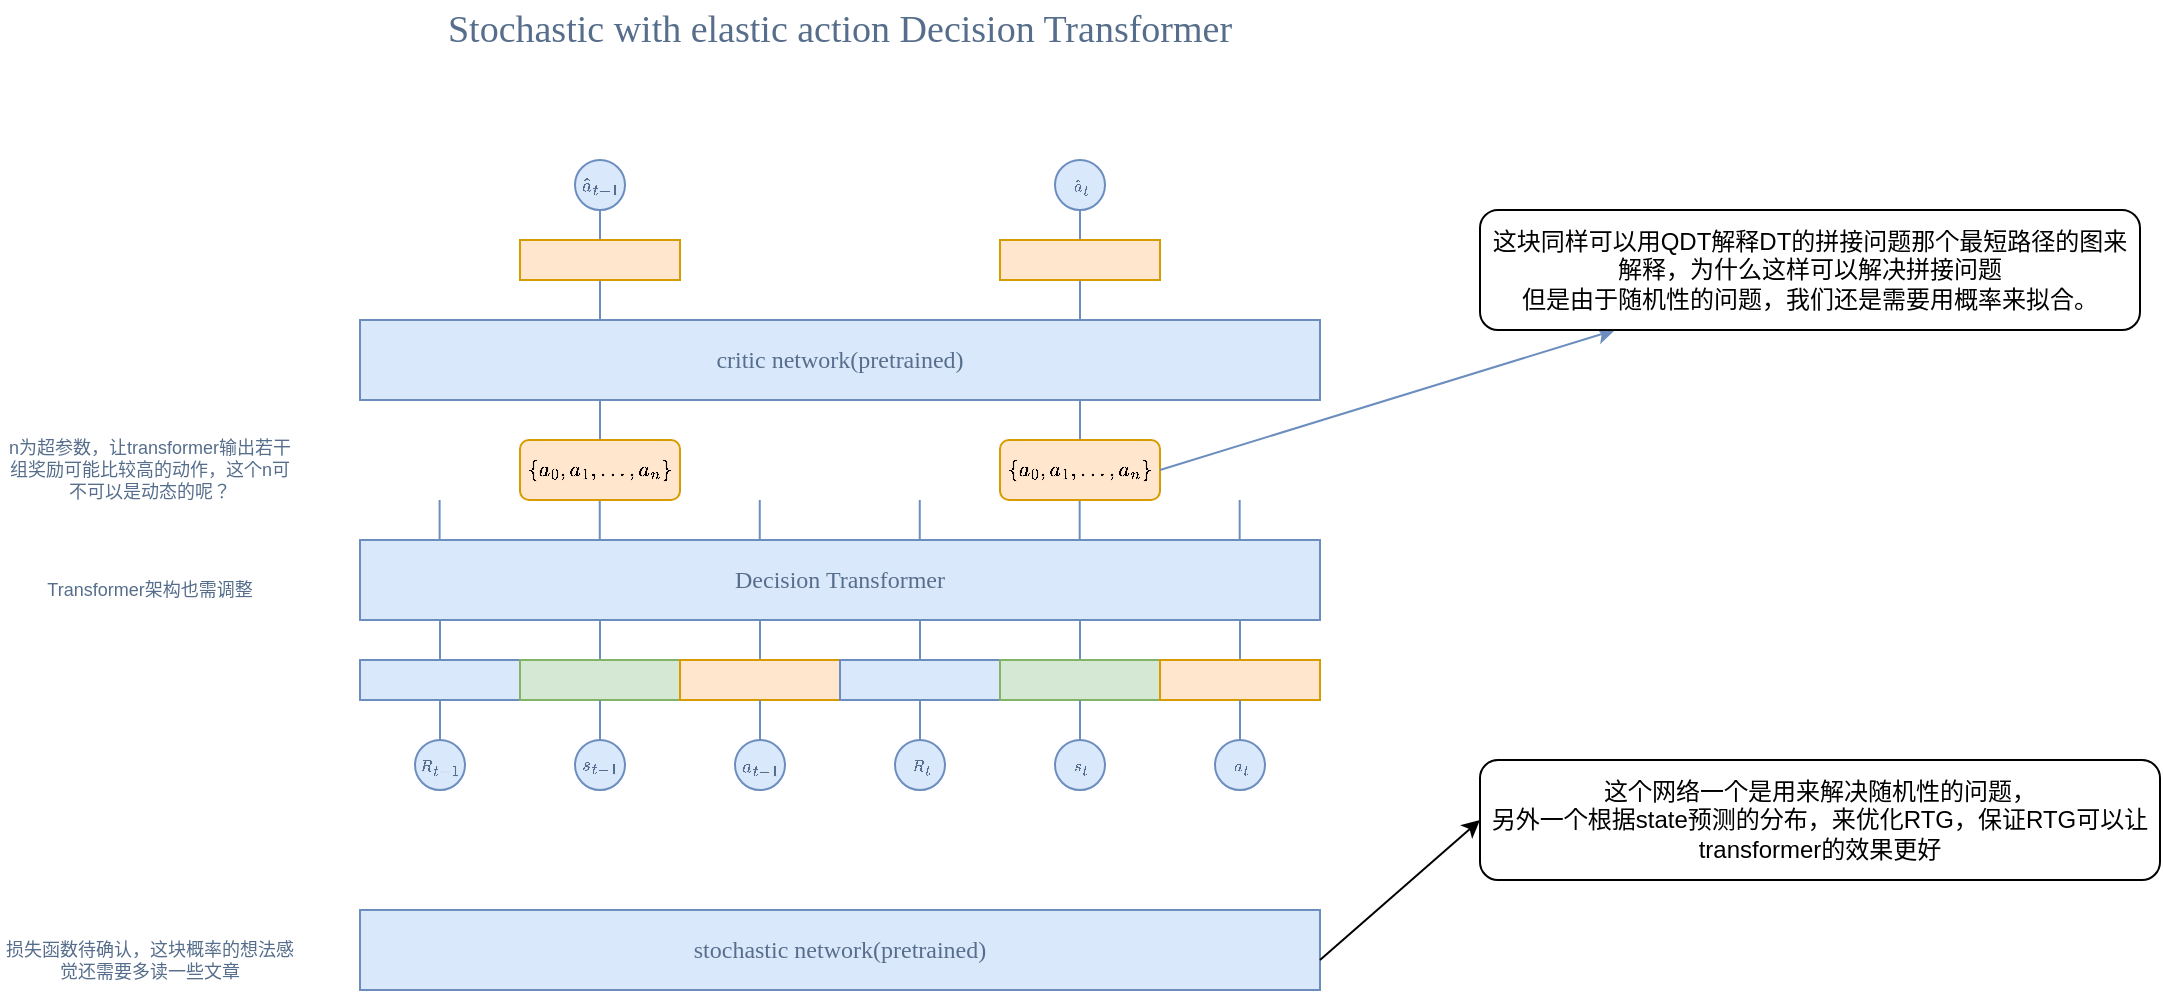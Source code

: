 <mxfile version="24.4.4" type="github">
  <diagram name="第 1 页" id="aqMNl-bvQ39ERQNsg_rg">
    <mxGraphModel dx="1449" dy="466" grid="1" gridSize="10" guides="1" tooltips="1" connect="1" arrows="1" fold="1" page="1" pageScale="1" pageWidth="827" pageHeight="1169" math="1" shadow="0">
      <root>
        <mxCell id="0" />
        <mxCell id="1" parent="0" />
        <mxCell id="5GAEW1r81nBdfO-N4fRW-1" value="Decision Transformer" style="rounded=0;whiteSpace=wrap;html=1;fillColor=#dae8fc;strokeColor=#6c8ebf;fontFamily=Tahoma;fontStyle=0;fontColor=#566E8B;" vertex="1" parent="1">
          <mxGeometry x="160" y="400" width="480" height="40" as="geometry" />
        </mxCell>
        <mxCell id="5GAEW1r81nBdfO-N4fRW-24" style="edgeStyle=orthogonalEdgeStyle;rounded=0;orthogonalLoop=1;jettySize=auto;html=1;exitX=0.5;exitY=0;exitDx=0;exitDy=0;endArrow=none;endFill=0;fillColor=#dae8fc;strokeColor=#6c8ebf;" edge="1" parent="1" source="5GAEW1r81nBdfO-N4fRW-2">
          <mxGeometry relative="1" as="geometry">
            <mxPoint x="200" y="440" as="targetPoint" />
          </mxGeometry>
        </mxCell>
        <mxCell id="5GAEW1r81nBdfO-N4fRW-2" value="" style="rounded=0;whiteSpace=wrap;html=1;fillColor=#dae8fc;strokeColor=#6c8ebf;" vertex="1" parent="1">
          <mxGeometry x="160" y="460" width="80" height="20" as="geometry" />
        </mxCell>
        <mxCell id="5GAEW1r81nBdfO-N4fRW-17" style="edgeStyle=orthogonalEdgeStyle;rounded=0;orthogonalLoop=1;jettySize=auto;html=1;exitX=0.5;exitY=0;exitDx=0;exitDy=0;entryX=0.25;entryY=1;entryDx=0;entryDy=0;endArrow=none;endFill=0;fillColor=#dae8fc;strokeColor=#6c8ebf;" edge="1" parent="1" source="5GAEW1r81nBdfO-N4fRW-3" target="5GAEW1r81nBdfO-N4fRW-1">
          <mxGeometry relative="1" as="geometry" />
        </mxCell>
        <mxCell id="5GAEW1r81nBdfO-N4fRW-3" value="" style="rounded=0;whiteSpace=wrap;html=1;fillColor=#d5e8d4;strokeColor=#82b366;" vertex="1" parent="1">
          <mxGeometry x="240" y="460" width="80" height="20" as="geometry" />
        </mxCell>
        <mxCell id="5GAEW1r81nBdfO-N4fRW-18" style="edgeStyle=orthogonalEdgeStyle;rounded=0;orthogonalLoop=1;jettySize=auto;html=1;exitX=0.5;exitY=0;exitDx=0;exitDy=0;endArrow=none;endFill=0;fillColor=#dae8fc;strokeColor=#6c8ebf;" edge="1" parent="1" source="5GAEW1r81nBdfO-N4fRW-4">
          <mxGeometry relative="1" as="geometry">
            <mxPoint x="360" y="440" as="targetPoint" />
          </mxGeometry>
        </mxCell>
        <mxCell id="5GAEW1r81nBdfO-N4fRW-4" value="" style="rounded=0;whiteSpace=wrap;html=1;fillColor=#ffe6cc;strokeColor=#d79b00;" vertex="1" parent="1">
          <mxGeometry x="320" y="460" width="80" height="20" as="geometry" />
        </mxCell>
        <mxCell id="5GAEW1r81nBdfO-N4fRW-19" style="edgeStyle=orthogonalEdgeStyle;rounded=0;orthogonalLoop=1;jettySize=auto;html=1;exitX=0.5;exitY=0;exitDx=0;exitDy=0;endArrow=none;endFill=0;fillColor=#dae8fc;strokeColor=#6c8ebf;" edge="1" parent="1" source="5GAEW1r81nBdfO-N4fRW-5">
          <mxGeometry relative="1" as="geometry">
            <mxPoint x="440" y="440" as="targetPoint" />
          </mxGeometry>
        </mxCell>
        <mxCell id="5GAEW1r81nBdfO-N4fRW-5" value="" style="rounded=0;whiteSpace=wrap;html=1;fillColor=#dae8fc;strokeColor=#6c8ebf;" vertex="1" parent="1">
          <mxGeometry x="400" y="460" width="80" height="20" as="geometry" />
        </mxCell>
        <mxCell id="5GAEW1r81nBdfO-N4fRW-20" style="edgeStyle=orthogonalEdgeStyle;rounded=0;orthogonalLoop=1;jettySize=auto;html=1;exitX=0.5;exitY=0;exitDx=0;exitDy=0;entryX=0.75;entryY=1;entryDx=0;entryDy=0;endArrow=none;endFill=0;fillColor=#dae8fc;strokeColor=#6c8ebf;" edge="1" parent="1" source="5GAEW1r81nBdfO-N4fRW-6" target="5GAEW1r81nBdfO-N4fRW-1">
          <mxGeometry relative="1" as="geometry" />
        </mxCell>
        <mxCell id="5GAEW1r81nBdfO-N4fRW-6" value="" style="rounded=0;whiteSpace=wrap;html=1;fillColor=#d5e8d4;strokeColor=#82b366;" vertex="1" parent="1">
          <mxGeometry x="480" y="460" width="80" height="20" as="geometry" />
        </mxCell>
        <mxCell id="5GAEW1r81nBdfO-N4fRW-21" style="edgeStyle=orthogonalEdgeStyle;rounded=0;orthogonalLoop=1;jettySize=auto;html=1;exitX=0.5;exitY=0;exitDx=0;exitDy=0;endArrow=none;endFill=0;fillColor=#dae8fc;strokeColor=#6c8ebf;" edge="1" parent="1" source="5GAEW1r81nBdfO-N4fRW-7">
          <mxGeometry relative="1" as="geometry">
            <mxPoint x="600" y="440" as="targetPoint" />
          </mxGeometry>
        </mxCell>
        <mxCell id="5GAEW1r81nBdfO-N4fRW-7" value="" style="rounded=0;whiteSpace=wrap;html=1;fillColor=#ffe6cc;strokeColor=#d79b00;" vertex="1" parent="1">
          <mxGeometry x="560" y="460" width="80" height="20" as="geometry" />
        </mxCell>
        <mxCell id="5GAEW1r81nBdfO-N4fRW-25" style="edgeStyle=orthogonalEdgeStyle;rounded=0;orthogonalLoop=1;jettySize=auto;html=1;exitX=0.5;exitY=0;exitDx=0;exitDy=0;entryX=0.5;entryY=1;entryDx=0;entryDy=0;endArrow=none;endFill=0;fillColor=#dae8fc;strokeColor=#6c8ebf;" edge="1" parent="1" source="5GAEW1r81nBdfO-N4fRW-22" target="5GAEW1r81nBdfO-N4fRW-2">
          <mxGeometry relative="1" as="geometry" />
        </mxCell>
        <mxCell id="5GAEW1r81nBdfO-N4fRW-22" value="$$R_{t-1}$$" style="ellipse;whiteSpace=wrap;html=1;aspect=fixed;fillColor=#dae8fc;strokeColor=#6c8ebf;fontSize=8;fontFamily=Tahoma;fontColor=#566E8B;" vertex="1" parent="1">
          <mxGeometry x="187.5" y="500" width="25" height="25" as="geometry" />
        </mxCell>
        <mxCell id="5GAEW1r81nBdfO-N4fRW-31" style="edgeStyle=orthogonalEdgeStyle;rounded=0;orthogonalLoop=1;jettySize=auto;html=1;exitX=0.5;exitY=0;exitDx=0;exitDy=0;entryX=0.5;entryY=1;entryDx=0;entryDy=0;endArrow=none;endFill=0;fillColor=#dae8fc;strokeColor=#6c8ebf;" edge="1" parent="1" source="5GAEW1r81nBdfO-N4fRW-26" target="5GAEW1r81nBdfO-N4fRW-3">
          <mxGeometry relative="1" as="geometry" />
        </mxCell>
        <mxCell id="5GAEW1r81nBdfO-N4fRW-26" value="$$s_{t-1}$$" style="ellipse;whiteSpace=wrap;html=1;aspect=fixed;fillColor=#dae8fc;strokeColor=#6c8ebf;fontSize=8;fontColor=#566E8B;" vertex="1" parent="1">
          <mxGeometry x="267.5" y="500" width="25" height="25" as="geometry" />
        </mxCell>
        <mxCell id="5GAEW1r81nBdfO-N4fRW-32" style="edgeStyle=orthogonalEdgeStyle;rounded=0;orthogonalLoop=1;jettySize=auto;html=1;exitX=0.5;exitY=0;exitDx=0;exitDy=0;entryX=0.5;entryY=1;entryDx=0;entryDy=0;endArrow=none;endFill=0;fillColor=#dae8fc;strokeColor=#6c8ebf;" edge="1" parent="1" source="5GAEW1r81nBdfO-N4fRW-27" target="5GAEW1r81nBdfO-N4fRW-4">
          <mxGeometry relative="1" as="geometry" />
        </mxCell>
        <mxCell id="5GAEW1r81nBdfO-N4fRW-27" value="$$a_{t-1}$$" style="ellipse;whiteSpace=wrap;html=1;aspect=fixed;fillColor=#dae8fc;strokeColor=#6c8ebf;fontSize=8;fontColor=#566E8B;" vertex="1" parent="1">
          <mxGeometry x="347.5" y="500" width="25" height="25" as="geometry" />
        </mxCell>
        <mxCell id="5GAEW1r81nBdfO-N4fRW-33" style="edgeStyle=orthogonalEdgeStyle;rounded=0;orthogonalLoop=1;jettySize=auto;html=1;exitX=0.5;exitY=0;exitDx=0;exitDy=0;entryX=0.5;entryY=1;entryDx=0;entryDy=0;fillColor=#dae8fc;strokeColor=#6c8ebf;endArrow=none;endFill=0;" edge="1" parent="1" source="5GAEW1r81nBdfO-N4fRW-28" target="5GAEW1r81nBdfO-N4fRW-5">
          <mxGeometry relative="1" as="geometry" />
        </mxCell>
        <mxCell id="5GAEW1r81nBdfO-N4fRW-28" value="&lt;span style=&quot;font-family: Tahoma;&quot;&gt;$$R_{t}$$&lt;/span&gt;" style="ellipse;whiteSpace=wrap;html=1;aspect=fixed;fillColor=#dae8fc;strokeColor=#6c8ebf;fontSize=8;fontColor=#566E8B;" vertex="1" parent="1">
          <mxGeometry x="427.5" y="500" width="25" height="25" as="geometry" />
        </mxCell>
        <mxCell id="5GAEW1r81nBdfO-N4fRW-34" style="edgeStyle=orthogonalEdgeStyle;rounded=0;orthogonalLoop=1;jettySize=auto;html=1;exitX=0.5;exitY=0;exitDx=0;exitDy=0;entryX=0.5;entryY=1;entryDx=0;entryDy=0;endArrow=none;endFill=0;fillColor=#dae8fc;strokeColor=#6c8ebf;" edge="1" parent="1" source="5GAEW1r81nBdfO-N4fRW-29" target="5GAEW1r81nBdfO-N4fRW-6">
          <mxGeometry relative="1" as="geometry" />
        </mxCell>
        <mxCell id="5GAEW1r81nBdfO-N4fRW-29" value="&lt;span style=&quot;font-family: Tahoma;&quot;&gt;$$s_{t}$$&lt;/span&gt;" style="ellipse;whiteSpace=wrap;html=1;aspect=fixed;fillColor=#dae8fc;strokeColor=#6c8ebf;fontSize=8;fontColor=#566E8B;" vertex="1" parent="1">
          <mxGeometry x="507.5" y="500" width="25" height="25" as="geometry" />
        </mxCell>
        <mxCell id="5GAEW1r81nBdfO-N4fRW-35" style="edgeStyle=orthogonalEdgeStyle;rounded=0;orthogonalLoop=1;jettySize=auto;html=1;exitX=0.5;exitY=0;exitDx=0;exitDy=0;entryX=0.5;entryY=1;entryDx=0;entryDy=0;endArrow=none;endFill=0;fillColor=#dae8fc;strokeColor=#6c8ebf;" edge="1" parent="1" source="5GAEW1r81nBdfO-N4fRW-30" target="5GAEW1r81nBdfO-N4fRW-7">
          <mxGeometry relative="1" as="geometry" />
        </mxCell>
        <mxCell id="5GAEW1r81nBdfO-N4fRW-30" value="&lt;span style=&quot;font-family: Tahoma;&quot;&gt;$$a_{t}$$&lt;/span&gt;" style="ellipse;whiteSpace=wrap;html=1;aspect=fixed;fillColor=#dae8fc;strokeColor=#6c8ebf;fontSize=8;fontColor=#566E8B;" vertex="1" parent="1">
          <mxGeometry x="587.5" y="500" width="25" height="25" as="geometry" />
        </mxCell>
        <mxCell id="5GAEW1r81nBdfO-N4fRW-36" style="edgeStyle=orthogonalEdgeStyle;rounded=0;orthogonalLoop=1;jettySize=auto;html=1;exitX=0.5;exitY=0;exitDx=0;exitDy=0;endArrow=none;endFill=0;fillColor=#dae8fc;strokeColor=#6c8ebf;" edge="1" parent="1">
          <mxGeometry relative="1" as="geometry">
            <mxPoint x="199.8" y="380" as="targetPoint" />
            <mxPoint x="199.8" y="400" as="sourcePoint" />
          </mxGeometry>
        </mxCell>
        <mxCell id="5GAEW1r81nBdfO-N4fRW-37" style="edgeStyle=orthogonalEdgeStyle;rounded=0;orthogonalLoop=1;jettySize=auto;html=1;exitX=0.5;exitY=0;exitDx=0;exitDy=0;endArrow=none;endFill=0;fillColor=#dae8fc;strokeColor=#6c8ebf;" edge="1" parent="1">
          <mxGeometry relative="1" as="geometry">
            <mxPoint x="519.83" y="380" as="targetPoint" />
            <mxPoint x="519.83" y="400" as="sourcePoint" />
          </mxGeometry>
        </mxCell>
        <mxCell id="5GAEW1r81nBdfO-N4fRW-38" style="edgeStyle=orthogonalEdgeStyle;rounded=0;orthogonalLoop=1;jettySize=auto;html=1;exitX=0.5;exitY=0;exitDx=0;exitDy=0;endArrow=none;endFill=0;fillColor=#dae8fc;strokeColor=#6c8ebf;" edge="1" parent="1">
          <mxGeometry relative="1" as="geometry">
            <mxPoint x="279.88" y="380" as="targetPoint" />
            <mxPoint x="279.88" y="400" as="sourcePoint" />
          </mxGeometry>
        </mxCell>
        <mxCell id="5GAEW1r81nBdfO-N4fRW-41" style="edgeStyle=orthogonalEdgeStyle;rounded=0;orthogonalLoop=1;jettySize=auto;html=1;exitX=0.5;exitY=0;exitDx=0;exitDy=0;endArrow=none;endFill=0;fillColor=#dae8fc;strokeColor=#6c8ebf;" edge="1" parent="1">
          <mxGeometry relative="1" as="geometry">
            <mxPoint x="599.83" y="380" as="targetPoint" />
            <mxPoint x="599.83" y="400" as="sourcePoint" />
          </mxGeometry>
        </mxCell>
        <mxCell id="5GAEW1r81nBdfO-N4fRW-42" style="edgeStyle=orthogonalEdgeStyle;rounded=0;orthogonalLoop=1;jettySize=auto;html=1;exitX=0.5;exitY=0;exitDx=0;exitDy=0;endArrow=none;endFill=0;fillColor=#dae8fc;strokeColor=#6c8ebf;" edge="1" parent="1">
          <mxGeometry relative="1" as="geometry">
            <mxPoint x="359.88" y="380" as="targetPoint" />
            <mxPoint x="359.88" y="400" as="sourcePoint" />
          </mxGeometry>
        </mxCell>
        <mxCell id="5GAEW1r81nBdfO-N4fRW-44" style="edgeStyle=orthogonalEdgeStyle;rounded=0;orthogonalLoop=1;jettySize=auto;html=1;exitX=0.5;exitY=0;exitDx=0;exitDy=0;endArrow=none;endFill=0;fillColor=#dae8fc;strokeColor=#6c8ebf;" edge="1" parent="1">
          <mxGeometry relative="1" as="geometry">
            <mxPoint x="439.88" y="380" as="targetPoint" />
            <mxPoint x="439.88" y="400" as="sourcePoint" />
          </mxGeometry>
        </mxCell>
        <mxCell id="5GAEW1r81nBdfO-N4fRW-50" style="edgeStyle=orthogonalEdgeStyle;rounded=0;orthogonalLoop=1;jettySize=auto;html=1;exitX=0.5;exitY=0;exitDx=0;exitDy=0;entryX=0.25;entryY=1;entryDx=0;entryDy=0;endArrow=none;endFill=0;fillColor=#dae8fc;strokeColor=#6c8ebf;" edge="1" parent="1" source="5GAEW1r81nBdfO-N4fRW-45" target="5GAEW1r81nBdfO-N4fRW-48">
          <mxGeometry relative="1" as="geometry">
            <mxPoint x="280.111" y="270" as="targetPoint" />
          </mxGeometry>
        </mxCell>
        <mxCell id="5GAEW1r81nBdfO-N4fRW-45" value="$$\{a_0, a_1,...,a_n\}$$" style="rounded=1;whiteSpace=wrap;html=1;fillColor=#ffe6cc;strokeColor=#d79b00;fontSize=9;" vertex="1" parent="1">
          <mxGeometry x="240" y="350" width="80" height="30" as="geometry" />
        </mxCell>
        <mxCell id="5GAEW1r81nBdfO-N4fRW-51" style="edgeStyle=orthogonalEdgeStyle;rounded=0;orthogonalLoop=1;jettySize=auto;html=1;exitX=0.5;exitY=0;exitDx=0;exitDy=0;entryX=0.75;entryY=1;entryDx=0;entryDy=0;endArrow=none;endFill=0;fillColor=#dae8fc;strokeColor=#6c8ebf;" edge="1" parent="1" source="5GAEW1r81nBdfO-N4fRW-46" target="5GAEW1r81nBdfO-N4fRW-48">
          <mxGeometry relative="1" as="geometry">
            <mxPoint x="520.111" y="250" as="targetPoint" />
          </mxGeometry>
        </mxCell>
        <mxCell id="5GAEW1r81nBdfO-N4fRW-46" value="&lt;span style=&quot;font-size: 9px;&quot;&gt;$$\{a_0, a_1,...,a_n\}$$&lt;/span&gt;" style="rounded=1;whiteSpace=wrap;html=1;fillColor=#ffe6cc;strokeColor=#d79b00;" vertex="1" parent="1">
          <mxGeometry x="480" y="350" width="80" height="30" as="geometry" />
        </mxCell>
        <mxCell id="5GAEW1r81nBdfO-N4fRW-47" value="n为超参数，让transformer输出若干组奖励可能比较高的动作，这个n可不可以是动态的呢？" style="text;html=1;align=center;verticalAlign=middle;whiteSpace=wrap;rounded=0;fontSize=9;fontColor=#566E8B;" vertex="1" parent="1">
          <mxGeometry x="-20" y="350" width="150" height="30" as="geometry" />
        </mxCell>
        <mxCell id="5GAEW1r81nBdfO-N4fRW-59" style="edgeStyle=orthogonalEdgeStyle;rounded=0;orthogonalLoop=1;jettySize=auto;html=1;exitX=0.25;exitY=0;exitDx=0;exitDy=0;entryX=0.5;entryY=1;entryDx=0;entryDy=0;endArrow=none;endFill=0;fillColor=#dae8fc;strokeColor=#6c8ebf;" edge="1" parent="1" source="5GAEW1r81nBdfO-N4fRW-48" target="5GAEW1r81nBdfO-N4fRW-57">
          <mxGeometry relative="1" as="geometry" />
        </mxCell>
        <mxCell id="5GAEW1r81nBdfO-N4fRW-61" style="edgeStyle=orthogonalEdgeStyle;rounded=0;orthogonalLoop=1;jettySize=auto;html=1;exitX=0.75;exitY=0;exitDx=0;exitDy=0;entryX=0.5;entryY=1;entryDx=0;entryDy=0;endArrow=none;endFill=0;fillColor=#dae8fc;strokeColor=#6c8ebf;" edge="1" parent="1" source="5GAEW1r81nBdfO-N4fRW-48" target="5GAEW1r81nBdfO-N4fRW-58">
          <mxGeometry relative="1" as="geometry" />
        </mxCell>
        <mxCell id="5GAEW1r81nBdfO-N4fRW-48" value="critic network(pretrained)" style="rounded=0;whiteSpace=wrap;html=1;fillColor=#dae8fc;strokeColor=#6c8ebf;fontFamily=Tahoma;fontStyle=0;fontColor=#566E8B;" vertex="1" parent="1">
          <mxGeometry x="160" y="290" width="480" height="40" as="geometry" />
        </mxCell>
        <mxCell id="5GAEW1r81nBdfO-N4fRW-49" value="stochastic network(pretrained)" style="rounded=0;whiteSpace=wrap;html=1;fillColor=#dae8fc;strokeColor=#6c8ebf;fontFamily=Tahoma;fontStyle=0;fontColor=#566E8B;" vertex="1" parent="1">
          <mxGeometry x="160" y="585" width="480" height="40" as="geometry" />
        </mxCell>
        <mxCell id="5GAEW1r81nBdfO-N4fRW-52" value="$$\hat{a}_{t-1}$$" style="ellipse;whiteSpace=wrap;html=1;aspect=fixed;fillColor=#dae8fc;strokeColor=#6c8ebf;fontSize=8;fontColor=#566E8B;" vertex="1" parent="1">
          <mxGeometry x="267.5" y="210" width="25" height="25" as="geometry" />
        </mxCell>
        <mxCell id="5GAEW1r81nBdfO-N4fRW-54" value="&lt;span style=&quot;font-family: Tahoma;&quot;&gt;$$\hat{a}_{t}$$&lt;/span&gt;" style="ellipse;whiteSpace=wrap;html=1;aspect=fixed;fillColor=#dae8fc;strokeColor=#6c8ebf;fontSize=8;fontColor=#566E8B;" vertex="1" parent="1">
          <mxGeometry x="507.5" y="210" width="25" height="25" as="geometry" />
        </mxCell>
        <mxCell id="5GAEW1r81nBdfO-N4fRW-60" style="edgeStyle=orthogonalEdgeStyle;rounded=0;orthogonalLoop=1;jettySize=auto;html=1;exitX=0.5;exitY=0;exitDx=0;exitDy=0;entryX=0.5;entryY=1;entryDx=0;entryDy=0;endArrow=none;endFill=0;fillColor=#dae8fc;strokeColor=#6c8ebf;" edge="1" parent="1" source="5GAEW1r81nBdfO-N4fRW-57" target="5GAEW1r81nBdfO-N4fRW-52">
          <mxGeometry relative="1" as="geometry" />
        </mxCell>
        <mxCell id="5GAEW1r81nBdfO-N4fRW-57" value="" style="rounded=0;whiteSpace=wrap;html=1;fillColor=#ffe6cc;strokeColor=#d79b00;" vertex="1" parent="1">
          <mxGeometry x="240" y="250" width="80" height="20" as="geometry" />
        </mxCell>
        <mxCell id="5GAEW1r81nBdfO-N4fRW-62" style="edgeStyle=orthogonalEdgeStyle;rounded=0;orthogonalLoop=1;jettySize=auto;html=1;exitX=0.5;exitY=0;exitDx=0;exitDy=0;entryX=0.5;entryY=1;entryDx=0;entryDy=0;endArrow=none;endFill=0;fillColor=#dae8fc;strokeColor=#6c8ebf;" edge="1" parent="1" source="5GAEW1r81nBdfO-N4fRW-58" target="5GAEW1r81nBdfO-N4fRW-54">
          <mxGeometry relative="1" as="geometry" />
        </mxCell>
        <mxCell id="5GAEW1r81nBdfO-N4fRW-58" value="" style="rounded=0;whiteSpace=wrap;html=1;fillColor=#ffe6cc;strokeColor=#d79b00;" vertex="1" parent="1">
          <mxGeometry x="480" y="250" width="80" height="20" as="geometry" />
        </mxCell>
        <mxCell id="5GAEW1r81nBdfO-N4fRW-63" value="损失函数待确认，这块概率的想法感觉还需要多读一些文章" style="text;html=1;align=center;verticalAlign=middle;whiteSpace=wrap;rounded=0;fontSize=9;fontColor=#566E8B;" vertex="1" parent="1">
          <mxGeometry x="-20" y="595" width="150" height="30" as="geometry" />
        </mxCell>
        <mxCell id="5GAEW1r81nBdfO-N4fRW-64" value="Transformer架构也需调整" style="text;html=1;align=center;verticalAlign=middle;whiteSpace=wrap;rounded=0;fontSize=9;fontColor=#566E8B;" vertex="1" parent="1">
          <mxGeometry x="-20" y="410" width="150" height="30" as="geometry" />
        </mxCell>
        <mxCell id="5GAEW1r81nBdfO-N4fRW-66" value="" style="endArrow=classic;html=1;rounded=0;fillColor=#dae8fc;strokeColor=#6c8ebf;exitX=1;exitY=0.5;exitDx=0;exitDy=0;" edge="1" parent="1" source="5GAEW1r81nBdfO-N4fRW-46" target="5GAEW1r81nBdfO-N4fRW-67">
          <mxGeometry width="50" height="50" relative="1" as="geometry">
            <mxPoint x="730" y="320" as="sourcePoint" />
            <mxPoint x="580" y="360" as="targetPoint" />
          </mxGeometry>
        </mxCell>
        <mxCell id="5GAEW1r81nBdfO-N4fRW-67" value="这块同样可以用QDT解释DT的拼接问题那个最短路径的图来解释，为什么这样可以解决拼接问题&lt;div&gt;但是由于随机性的问题，我们还是需要用概率来拟合。&lt;/div&gt;" style="rounded=1;whiteSpace=wrap;html=1;" vertex="1" parent="1">
          <mxGeometry x="720" y="235" width="330" height="60" as="geometry" />
        </mxCell>
        <mxCell id="5GAEW1r81nBdfO-N4fRW-69" value="Stochastic with elastic action Decision Transformer" style="text;html=1;align=center;verticalAlign=middle;whiteSpace=wrap;rounded=0;fontSize=19;fontFamily=Tahoma;fontColor=#566E8B;" vertex="1" parent="1">
          <mxGeometry x="160" y="130" width="480" height="30" as="geometry" />
        </mxCell>
        <mxCell id="5GAEW1r81nBdfO-N4fRW-70" value="这个网络一个是用来解决随机性的问题，&lt;div&gt;另外一个根据state预测的分布，来优化RTG，保证RTG可以让transformer的效果更好&lt;/div&gt;" style="rounded=1;whiteSpace=wrap;html=1;" vertex="1" parent="1">
          <mxGeometry x="720" y="510" width="340" height="60" as="geometry" />
        </mxCell>
        <mxCell id="5GAEW1r81nBdfO-N4fRW-71" value="" style="endArrow=classic;html=1;rounded=0;entryX=0;entryY=0.5;entryDx=0;entryDy=0;fontColor=#566E8B;" edge="1" parent="1" target="5GAEW1r81nBdfO-N4fRW-70">
          <mxGeometry width="50" height="50" relative="1" as="geometry">
            <mxPoint x="640" y="610" as="sourcePoint" />
            <mxPoint x="690" y="560" as="targetPoint" />
          </mxGeometry>
        </mxCell>
      </root>
    </mxGraphModel>
  </diagram>
</mxfile>
